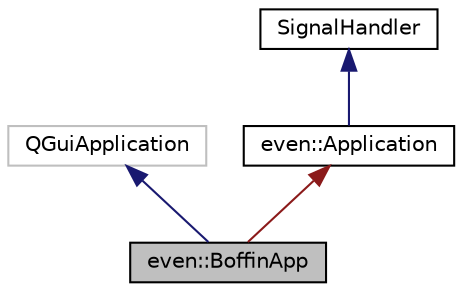 digraph "even::BoffinApp"
{
  edge [fontname="Helvetica",fontsize="10",labelfontname="Helvetica",labelfontsize="10"];
  node [fontname="Helvetica",fontsize="10",shape=record];
  Node0 [label="even::BoffinApp",height=0.2,width=0.4,color="black", fillcolor="grey75", style="filled", fontcolor="black"];
  Node1 -> Node0 [dir="back",color="midnightblue",fontsize="10",style="solid",fontname="Helvetica"];
  Node1 [label="QGuiApplication",height=0.2,width=0.4,color="grey75", fillcolor="white", style="filled"];
  Node2 -> Node0 [dir="back",color="firebrick4",fontsize="10",style="solid",fontname="Helvetica"];
  Node2 [label="even::Application",height=0.2,width=0.4,color="black", fillcolor="white", style="filled",URL="$classeven_1_1_application.html"];
  Node3 -> Node2 [dir="back",color="midnightblue",fontsize="10",style="solid",fontname="Helvetica"];
  Node3 [label="SignalHandler",height=0.2,width=0.4,color="black", fillcolor="white", style="filled",URL="$class_signal_handler.html"];
}
